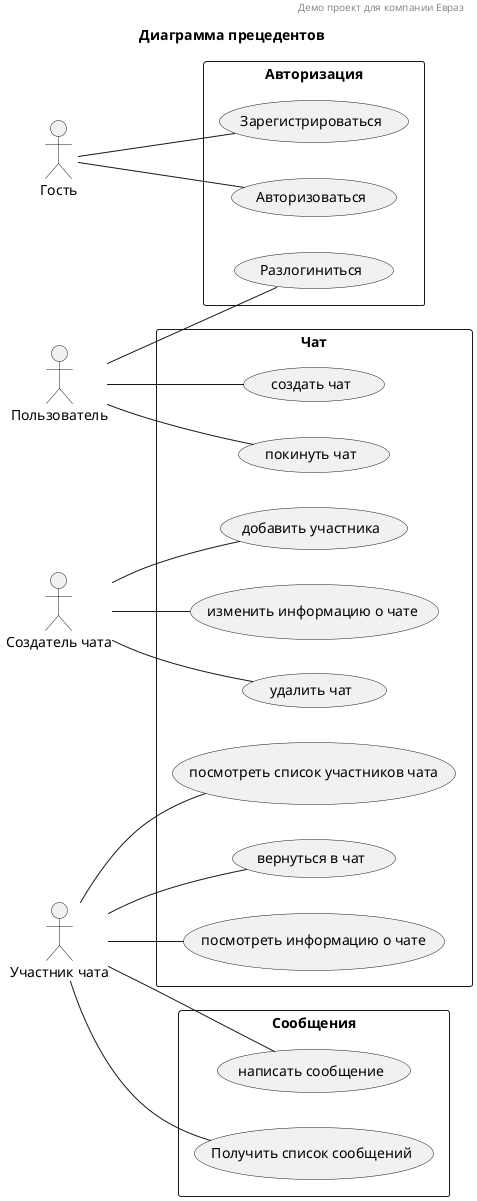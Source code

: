 @startuml

header Демо проект для компании Евраз
title Диаграмма прецедентов

left to right direction

rectangle "Авторизация" {
  usecase "Зарегистрироваться" as sign_up
  usecase "Авторизоваться" as sign_in
  usecase "Разлогиниться" as logout

}

rectangle "Чат" {
  usecase "создать чат" as create_chat
  usecase "изменить информацию о чате" as change_chat
  usecase "посмотреть информацию о чате" as chat_info
  usecase "удалить чат" as delete_chat
  usecase "добавить участника" as add_user
  usecase "покинуть чат" as leave_chat
  usecase "вернуться в чат" as return_in_chat
  usecase "посмотреть список участников чата" as get_users_list
}


'rectangle "Пользователи" {
'  usecase "Найти пользователя" as search_user
'}

rectangle "Сообщения" {
  usecase "написать сообщение" as create_message
  usecase "Получить список сообщений" as get_messages_list

}


actor "Гость" as guest
guest -- sign_up
guest -- sign_in

actor "Пользователь" as user
user -- logout
user -- create_chat
user -- leave_chat
'user -- return_in_chat

actor "Создатель чата" as chat_creator
chat_creator -- change_chat
chat_creator -- delete_chat
chat_creator -- add_user
'chat_creator -- search_user

actor "Участник чата" as chat_participant
chat_participant -- get_messages_list
chat_participant -- get_users_list
chat_participant -- chat_info
chat_participant -- create_message
chat_participant -- return_in_chat
@enduml